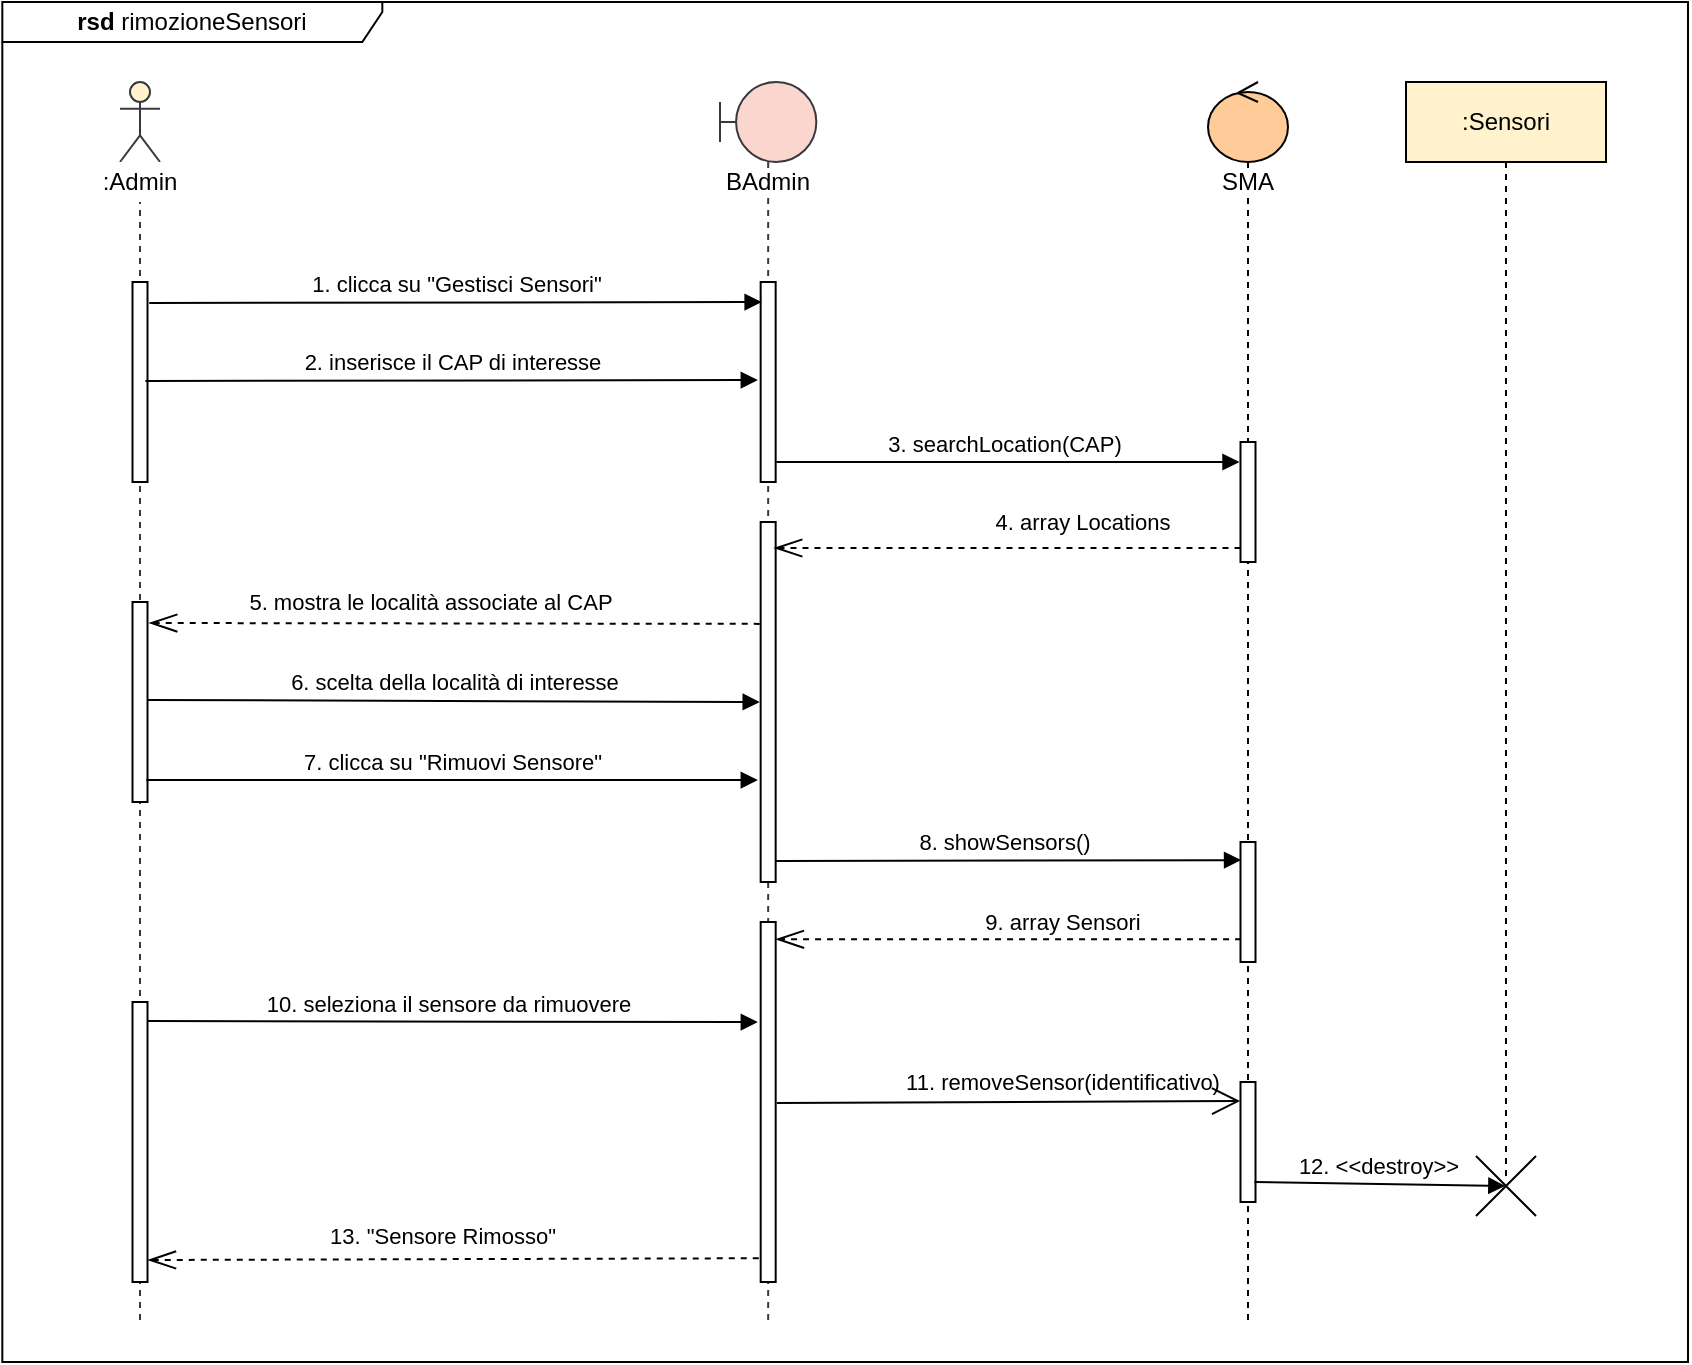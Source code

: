 <mxfile version="13.9.9" type="device"><diagram id="MIO8tU1UEvl1B__BIQpK" name="Page-1"><mxGraphModel dx="1551" dy="2320" grid="1" gridSize="10" guides="1" tooltips="1" connect="1" arrows="1" fold="1" page="1" pageScale="1" pageWidth="827" pageHeight="1169" math="0" shadow="0"><root><mxCell id="0"/><mxCell id="1" parent="0"/><mxCell id="zg1TKMrI2yCtoBT1deNg-11" value="&lt;b&gt;rsd &lt;/b&gt;rimozioneSensori" style="shape=umlFrame;whiteSpace=wrap;html=1;fillColor=#ffffff;width=190;height=20;" parent="1" vertex="1"><mxGeometry x="67.16" y="-1110" width="842.84" height="680" as="geometry"/></mxCell><mxCell id="zg1TKMrI2yCtoBT1deNg-7" value="&lt;span style=&quot;background-color: rgb(255 , 255 , 255)&quot;&gt;BAdmin&lt;br&gt;&lt;/span&gt;" style="shape=umlLifeline;participant=umlBoundary;perimeter=lifelinePerimeter;whiteSpace=wrap;html=1;container=1;collapsible=0;recursiveResize=0;verticalAlign=top;spacingTop=36;outlineConnect=0;strokeColor=#36393d;fillColor=#FAD6CF;size=40;" parent="1" vertex="1"><mxGeometry x="426" y="-1070" width="48.17" height="620" as="geometry"/></mxCell><mxCell id="zg1TKMrI2yCtoBT1deNg-8" value="" style="html=1;points=[];perimeter=orthogonalPerimeter;fillColor=#ffffff;" parent="zg1TKMrI2yCtoBT1deNg-7" vertex="1"><mxGeometry x="20.33" y="100" width="7.5" height="100" as="geometry"/></mxCell><mxCell id="zg1TKMrI2yCtoBT1deNg-53" value="" style="html=1;points=[];perimeter=orthogonalPerimeter;fillColor=#ffffff;" parent="zg1TKMrI2yCtoBT1deNg-7" vertex="1"><mxGeometry x="20.34" y="420" width="7.5" height="180" as="geometry"/></mxCell><mxCell id="zg1TKMrI2yCtoBT1deNg-54" value="" style="html=1;points=[];perimeter=orthogonalPerimeter;fillColor=#ffffff;" parent="zg1TKMrI2yCtoBT1deNg-7" vertex="1"><mxGeometry x="20.33" y="220" width="7.5" height="180" as="geometry"/></mxCell><mxCell id="zg1TKMrI2yCtoBT1deNg-1" value="1. clicca su &quot;Gestisci Sensori&quot;" style="html=1;verticalAlign=bottom;startArrow=none;endArrow=block;startSize=8;startFill=0;entryX=0.064;entryY=0.1;entryDx=0;entryDy=0;entryPerimeter=0;exitX=1.116;exitY=0.105;exitDx=0;exitDy=0;exitPerimeter=0;" parent="1" source="zg1TKMrI2yCtoBT1deNg-3" target="zg1TKMrI2yCtoBT1deNg-8" edge="1"><mxGeometry relative="1" as="geometry"><mxPoint x="146" y="-960" as="sourcePoint"/><mxPoint x="436.0" y="-960" as="targetPoint"/></mxGeometry></mxCell><mxCell id="zg1TKMrI2yCtoBT1deNg-2" value="" style="shape=umlLifeline;participant=umlActor;perimeter=lifelinePerimeter;whiteSpace=wrap;html=1;container=1;collapsible=0;recursiveResize=0;verticalAlign=top;spacingTop=36;outlineConnect=0;strokeColor=#36393d;fillColor=#FFF2CC;" parent="1" vertex="1"><mxGeometry x="126" y="-1070" width="20" height="620" as="geometry"/></mxCell><mxCell id="zg1TKMrI2yCtoBT1deNg-3" value="" style="html=1;points=[];perimeter=orthogonalPerimeter;fillColor=#ffffff;" parent="zg1TKMrI2yCtoBT1deNg-2" vertex="1"><mxGeometry x="6.25" y="100" width="7.5" height="100" as="geometry"/></mxCell><mxCell id="zg1TKMrI2yCtoBT1deNg-51" value="" style="html=1;points=[];perimeter=orthogonalPerimeter;fillColor=#ffffff;" parent="zg1TKMrI2yCtoBT1deNg-2" vertex="1"><mxGeometry x="6.25" y="460" width="7.5" height="140" as="geometry"/></mxCell><mxCell id="zg1TKMrI2yCtoBT1deNg-50" value="" style="html=1;points=[];perimeter=orthogonalPerimeter;fillColor=#ffffff;" parent="zg1TKMrI2yCtoBT1deNg-2" vertex="1"><mxGeometry x="6.25" y="260" width="7.5" height="100" as="geometry"/></mxCell><mxCell id="zg1TKMrI2yCtoBT1deNg-4" value=":Admin" style="text;html=1;strokeColor=none;align=center;verticalAlign=middle;whiteSpace=wrap;rounded=0;fillColor=#ffffff;" parent="1" vertex="1"><mxGeometry x="86" y="-1030" width="100" height="20" as="geometry"/></mxCell><mxCell id="zg1TKMrI2yCtoBT1deNg-5" value="&lt;span style=&quot;background-color: rgb(255 , 255 , 255)&quot;&gt;SMA&lt;/span&gt;" style="shape=umlLifeline;participant=umlControl;perimeter=lifelinePerimeter;whiteSpace=wrap;html=1;container=1;collapsible=0;recursiveResize=0;verticalAlign=top;spacingTop=36;outlineConnect=0;fillColor=#FFCC99;" parent="1" vertex="1"><mxGeometry x="670" y="-1070" width="40" height="620" as="geometry"/></mxCell><mxCell id="zg1TKMrI2yCtoBT1deNg-6" value="" style="html=1;points=[];perimeter=orthogonalPerimeter;fillColor=#ffffff;" parent="zg1TKMrI2yCtoBT1deNg-5" vertex="1"><mxGeometry x="16.25" y="180" width="7.5" height="60" as="geometry"/></mxCell><mxCell id="zg1TKMrI2yCtoBT1deNg-56" value="" style="html=1;points=[];perimeter=orthogonalPerimeter;fillColor=#ffffff;" parent="zg1TKMrI2yCtoBT1deNg-5" vertex="1"><mxGeometry x="16.25" y="380" width="7.5" height="60" as="geometry"/></mxCell><mxCell id="zg1TKMrI2yCtoBT1deNg-57" value="" style="html=1;points=[];perimeter=orthogonalPerimeter;fillColor=#ffffff;" parent="zg1TKMrI2yCtoBT1deNg-5" vertex="1"><mxGeometry x="16.25" y="500" width="7.5" height="60" as="geometry"/></mxCell><mxCell id="zg1TKMrI2yCtoBT1deNg-28" value="" style="shape=umlDestroy;" parent="1" vertex="1"><mxGeometry x="804" y="-533" width="30" height="30" as="geometry"/></mxCell><mxCell id="zg1TKMrI2yCtoBT1deNg-32" value=":Sensori" style="shape=umlLifeline;perimeter=lifelinePerimeter;whiteSpace=wrap;html=1;container=1;collapsible=0;recursiveResize=0;outlineConnect=0;fillColor=#FFF2CC;" parent="1" vertex="1"><mxGeometry x="769" y="-1070" width="100" height="550" as="geometry"/></mxCell><mxCell id="zg1TKMrI2yCtoBT1deNg-36" value="" style="endArrow=openThin;dashed=1;endFill=0;endSize=12;html=1;entryX=1.116;entryY=0.105;entryDx=0;entryDy=0;entryPerimeter=0;exitX=-0.063;exitY=0.283;exitDx=0;exitDy=0;exitPerimeter=0;" parent="1" source="zg1TKMrI2yCtoBT1deNg-54" target="zg1TKMrI2yCtoBT1deNg-50" edge="1"><mxGeometry width="160" relative="1" as="geometry"><mxPoint x="436" y="-798.5" as="sourcePoint"/><mxPoint x="146" y="-798.5" as="targetPoint"/><Array as="points"/></mxGeometry></mxCell><mxCell id="zg1TKMrI2yCtoBT1deNg-37" value="&lt;font style=&quot;font-size: 11px&quot;&gt;5. mostra le località associate al CAP&lt;/font&gt;" style="text;html=1;align=center;verticalAlign=middle;resizable=0;points=[];autosize=1;" parent="1" vertex="1"><mxGeometry x="181.0" y="-820" width="200" height="20" as="geometry"/></mxCell><mxCell id="zg1TKMrI2yCtoBT1deNg-40" value="8. showSensors()" style="html=1;verticalAlign=bottom;startArrow=none;endArrow=block;startSize=8;startFill=0;exitX=1.016;exitY=0.942;exitDx=0;exitDy=0;exitPerimeter=0;entryX=0.037;entryY=0.151;entryDx=0;entryDy=0;entryPerimeter=0;" parent="1" source="zg1TKMrI2yCtoBT1deNg-54" target="zg1TKMrI2yCtoBT1deNg-56" edge="1"><mxGeometry x="-0.016" relative="1" as="geometry"><mxPoint x="480" y="-680" as="sourcePoint"/><mxPoint x="730" y="-680" as="targetPoint"/><mxPoint as="offset"/></mxGeometry></mxCell><mxCell id="zg1TKMrI2yCtoBT1deNg-41" value="" style="endArrow=openThin;dashed=1;endFill=0;endSize=12;html=1;exitX=0.037;exitY=0.81;exitDx=0;exitDy=0;exitPerimeter=0;entryX=1.015;entryY=0.048;entryDx=0;entryDy=0;entryPerimeter=0;" parent="1" source="zg1TKMrI2yCtoBT1deNg-56" target="zg1TKMrI2yCtoBT1deNg-53" edge="1"><mxGeometry width="160" relative="1" as="geometry"><mxPoint x="730" y="-640" as="sourcePoint"/><mxPoint x="460" y="-640" as="targetPoint"/><Array as="points"/></mxGeometry></mxCell><mxCell id="zg1TKMrI2yCtoBT1deNg-42" value="&lt;font style=&quot;font-size: 11px&quot;&gt;9. array Sensori&lt;/font&gt;" style="text;html=1;align=center;verticalAlign=middle;resizable=0;points=[];autosize=1;" parent="1" vertex="1"><mxGeometry x="552.16" y="-660" width="90" height="20" as="geometry"/></mxCell><mxCell id="zg1TKMrI2yCtoBT1deNg-43" value="10. seleziona il sensore da rimuovere" style="html=1;verticalAlign=bottom;startArrow=none;endArrow=block;startSize=8;startFill=0;entryX=-0.191;entryY=0.278;entryDx=0;entryDy=0;entryPerimeter=0;exitX=0.989;exitY=0.068;exitDx=0;exitDy=0;exitPerimeter=0;" parent="1" source="zg1TKMrI2yCtoBT1deNg-51" target="zg1TKMrI2yCtoBT1deNg-53" edge="1"><mxGeometry x="-0.016" relative="1" as="geometry"><mxPoint x="150" y="-600" as="sourcePoint"/><mxPoint x="440" y="-600" as="targetPoint"/><mxPoint as="offset"/></mxGeometry></mxCell><mxCell id="zg1TKMrI2yCtoBT1deNg-45" value="" style="endArrow=open;html=1;endFill=0;endSize=12;exitX=1.078;exitY=0.503;exitDx=0;exitDy=0;exitPerimeter=0;entryX=-0.027;entryY=0.159;entryDx=0;entryDy=0;entryPerimeter=0;" parent="1" source="zg1TKMrI2yCtoBT1deNg-53" target="zg1TKMrI2yCtoBT1deNg-57" edge="1"><mxGeometry width="50" height="50" relative="1" as="geometry"><mxPoint x="460" y="-560" as="sourcePoint"/><mxPoint x="730" y="-560" as="targetPoint"/></mxGeometry></mxCell><mxCell id="zg1TKMrI2yCtoBT1deNg-46" value="&lt;font style=&quot;font-size: 11px&quot;&gt;11. removeSensor(identificativo)&lt;/font&gt;" style="text;html=1;align=center;verticalAlign=middle;resizable=0;points=[];autosize=1;" parent="1" vertex="1"><mxGeometry x="512.16" y="-580" width="170" height="20" as="geometry"/></mxCell><mxCell id="zg1TKMrI2yCtoBT1deNg-47" value="12. &amp;lt;&amp;lt;destroy&amp;gt;&amp;gt;" style="html=1;verticalAlign=bottom;startArrow=none;endArrow=block;startSize=8;startFill=0;entryX=0.489;entryY=0.498;entryDx=0;entryDy=0;entryPerimeter=0;exitX=0.925;exitY=0.833;exitDx=0;exitDy=0;exitPerimeter=0;" parent="1" source="zg1TKMrI2yCtoBT1deNg-57" target="zg1TKMrI2yCtoBT1deNg-28" edge="1"><mxGeometry x="-0.016" relative="1" as="geometry"><mxPoint x="704" y="-520" as="sourcePoint"/><mxPoint x="944.0" y="-520" as="targetPoint"/><mxPoint as="offset"/></mxGeometry></mxCell><mxCell id="zg1TKMrI2yCtoBT1deNg-48" value="" style="endArrow=openThin;dashed=1;endFill=0;endSize=12;html=1;exitX=-0.128;exitY=0.934;exitDx=0;exitDy=0;exitPerimeter=0;" parent="1" source="zg1TKMrI2yCtoBT1deNg-53" edge="1"><mxGeometry width="160" relative="1" as="geometry"><mxPoint x="440" y="-480" as="sourcePoint"/><mxPoint x="140" y="-481" as="targetPoint"/><Array as="points"/></mxGeometry></mxCell><mxCell id="zg1TKMrI2yCtoBT1deNg-49" value="&lt;font style=&quot;font-size: 11px&quot;&gt;13. &quot;Sensore Rimosso&quot;&lt;/font&gt;" style="text;html=1;align=center;verticalAlign=middle;resizable=0;points=[];autosize=1;" parent="1" vertex="1"><mxGeometry x="222.16" y="-503" width="130" height="20" as="geometry"/></mxCell><mxCell id="SSOCBuRGxPzcJlK5rjkk-1" value="" style="endArrow=openThin;dashed=1;endFill=0;endSize=12;html=1;" parent="1" edge="1" source="zg1TKMrI2yCtoBT1deNg-6"><mxGeometry width="160" relative="1" as="geometry"><mxPoint x="670" y="-837" as="sourcePoint"/><mxPoint x="453.109" y="-837" as="targetPoint"/><Array as="points"/></mxGeometry></mxCell><mxCell id="SSOCBuRGxPzcJlK5rjkk-2" value="&lt;font style=&quot;font-size: 11px&quot;&gt;4. array Locations&lt;/font&gt;" style="text;html=1;align=center;verticalAlign=middle;resizable=0;points=[];autosize=1;" parent="1" vertex="1"><mxGeometry x="557.16" y="-860" width="100" height="20" as="geometry"/></mxCell><mxCell id="SSOCBuRGxPzcJlK5rjkk-4" value="3. searchLocation(CAP)" style="html=1;verticalAlign=bottom;startArrow=none;endArrow=block;startSize=8;startFill=0;" parent="1" edge="1"><mxGeometry x="-0.016" relative="1" as="geometry"><mxPoint x="454.25" y="-880" as="sourcePoint"/><mxPoint x="685.75" y="-880" as="targetPoint"/><mxPoint as="offset"/></mxGeometry></mxCell><mxCell id="SSOCBuRGxPzcJlK5rjkk-7" value="2. inserisce il CAP di interesse" style="html=1;verticalAlign=bottom;startArrow=none;endArrow=block;startSize=8;startFill=0;entryX=-0.19;entryY=0.49;entryDx=0;entryDy=0;entryPerimeter=0;exitX=0.862;exitY=0.495;exitDx=0;exitDy=0;exitPerimeter=0;" parent="1" source="zg1TKMrI2yCtoBT1deNg-3" target="zg1TKMrI2yCtoBT1deNg-8" edge="1"><mxGeometry relative="1" as="geometry"><mxPoint x="146.0" y="-920" as="sourcePoint"/><mxPoint x="436.0" y="-920" as="targetPoint"/></mxGeometry></mxCell><mxCell id="SSOCBuRGxPzcJlK5rjkk-10" value="7. clicca su &quot;Rimuovi Sensore&quot;" style="html=1;verticalAlign=bottom;startArrow=none;endArrow=block;startSize=8;startFill=0;exitX=0.925;exitY=0.89;exitDx=0;exitDy=0;exitPerimeter=0;entryX=-0.19;entryY=0.717;entryDx=0;entryDy=0;entryPerimeter=0;" parent="1" source="zg1TKMrI2yCtoBT1deNg-50" target="zg1TKMrI2yCtoBT1deNg-54" edge="1"><mxGeometry relative="1" as="geometry"><mxPoint x="150" y="-720" as="sourcePoint"/><mxPoint x="440.0" y="-720" as="targetPoint"/></mxGeometry></mxCell><mxCell id="SSOCBuRGxPzcJlK5rjkk-11" value="6. scelta della località di interesse" style="html=1;verticalAlign=bottom;startArrow=none;endArrow=block;startSize=8;startFill=0;exitX=0.989;exitY=0.49;exitDx=0;exitDy=0;exitPerimeter=0;entryX=-0.063;entryY=0.5;entryDx=0;entryDy=0;entryPerimeter=0;" parent="1" source="zg1TKMrI2yCtoBT1deNg-50" target="zg1TKMrI2yCtoBT1deNg-54" edge="1"><mxGeometry relative="1" as="geometry"><mxPoint x="146" y="-760.5" as="sourcePoint"/><mxPoint x="436.0" y="-760.5" as="targetPoint"/></mxGeometry></mxCell></root></mxGraphModel></diagram></mxfile>